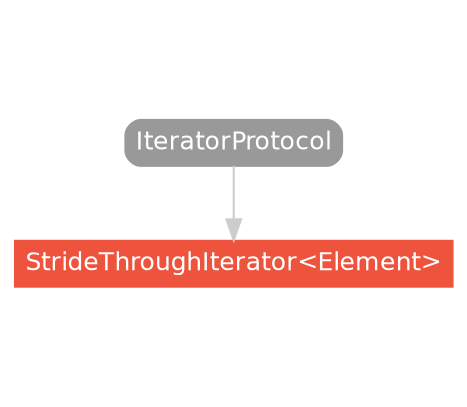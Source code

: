 strict digraph "StrideThroughIterator<Element> - Type Hierarchy - SwiftDoc.org" {
    pad="0.1,0.8"
    node [shape=box, style="filled,rounded", color="#999999", fillcolor="#999999", fontcolor=white, fontname=Helvetica, fontnames="Helvetica,sansserif", fontsize=12, margin="0.07,0.05", height="0.3"]
    edge [color="#cccccc"]
    "IteratorProtocol" [URL="/protocol/IteratorProtocol/hierarchy/"]
    "StrideThroughIterator<Element>" [URL="/type/StrideThroughIterator/", style="filled", fillcolor="#ee543d", color="#ee543d"]    "IteratorProtocol" -> "StrideThroughIterator<Element>"
    subgraph Types {
        rank = max; "StrideThroughIterator<Element>";
    }
}